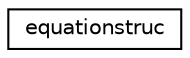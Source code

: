 digraph "Graphical Class Hierarchy"
{
 // INTERACTIVE_SVG=YES
  edge [fontname="Helvetica",fontsize="10",labelfontname="Helvetica",labelfontsize="10"];
  node [fontname="Helvetica",fontsize="10",shape=record];
  rankdir="LR";
  Node0 [label="equationstruc",height=0.2,width=0.4,color="black", fillcolor="white", style="filled",URL="$structequationstruc.html",tooltip="Equation structure. "];
}
